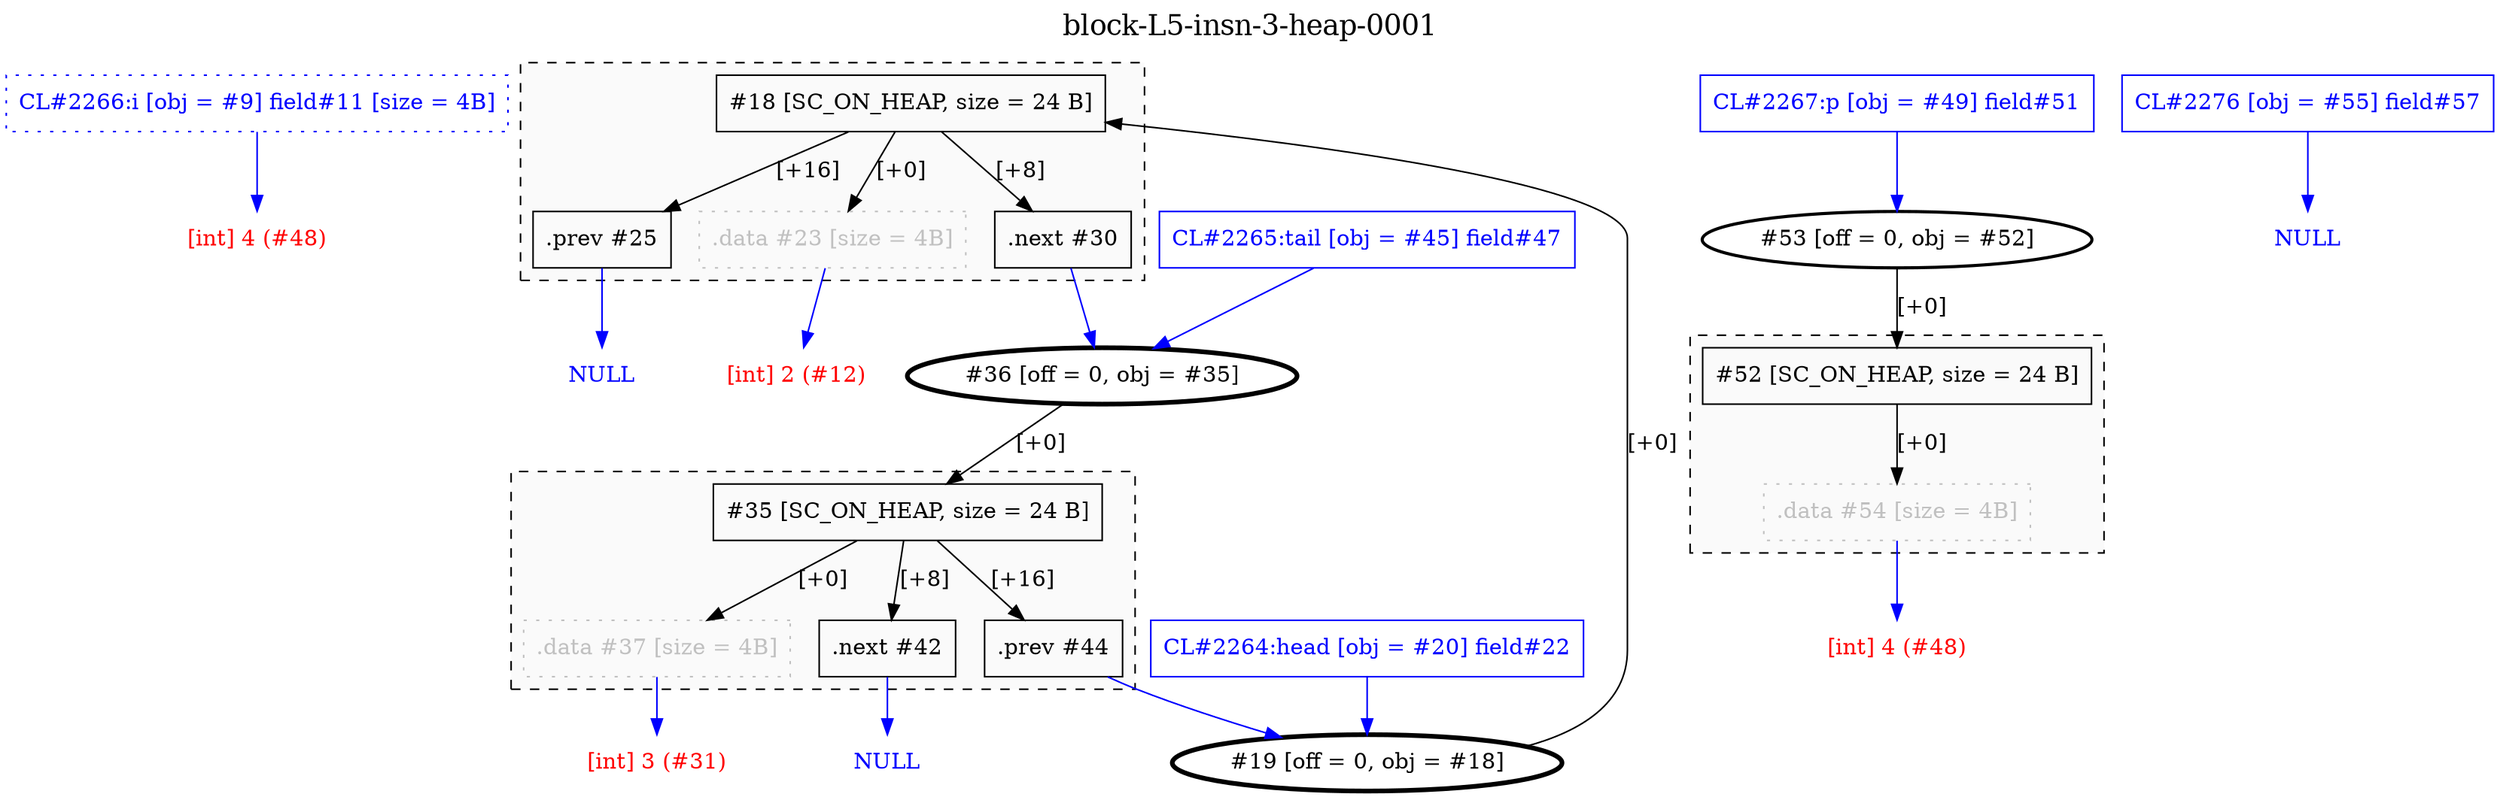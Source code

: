 digraph "block-L5-insn-3-heap-0001" {
	label=<<FONT POINT-SIZE="18">block-L5-insn-3-heap-0001</FONT>>;
	clusterrank=local;
	labelloc=t;
	"9" [shape=box, color=blue, fontcolor=blue, style=dotted, label="CL#2266:i [obj = #9] field#11 [size = 4B]"];
subgraph "cluster1" {
	rank=same;
	label="";
	color=black;
	fontcolor=black;
	bgcolor=gray98;
	style=dashed;
	penwidth=1.0;
	"18" [shape=box, color=black, fontcolor=black, label="#18 [SC_ON_HEAP, size = 24 B]"];
	"23" [shape=box, color=gray, fontcolor=gray, style=dotted, label=".data #23 [size = 4B]"];
	"18" -> "23" [color=black, fontcolor=black, label="[+0]"];
	"30" [shape=box, color=black, fontcolor=black, label=".next #30"];
	"18" -> "30" [color=black, fontcolor=black, label="[+8]"];
	"25" [shape=box, color=black, fontcolor=black, label=".prev #25"];
	"18" -> "25" [color=black, fontcolor=black, label="[+16]"];
}
	"20" [shape=box, color=blue, fontcolor=blue, label="CL#2264:head [obj = #20] field#22"];
subgraph "cluster2" {
	rank=same;
	label="";
	color=black;
	fontcolor=black;
	bgcolor=gray98;
	style=dashed;
	penwidth=1.0;
	"35" [shape=box, color=black, fontcolor=black, label="#35 [SC_ON_HEAP, size = 24 B]"];
	"37" [shape=box, color=gray, fontcolor=gray, style=dotted, label=".data #37 [size = 4B]"];
	"35" -> "37" [color=black, fontcolor=black, label="[+0]"];
	"42" [shape=box, color=black, fontcolor=black, label=".next #42"];
	"35" -> "42" [color=black, fontcolor=black, label="[+8]"];
	"44" [shape=box, color=black, fontcolor=black, label=".prev #44"];
	"35" -> "44" [color=black, fontcolor=black, label="[+16]"];
}
	"45" [shape=box, color=blue, fontcolor=blue, label="CL#2265:tail [obj = #45] field#47"];
	"49" [shape=box, color=blue, fontcolor=blue, label="CL#2267:p [obj = #49] field#51"];
subgraph "cluster3" {
	rank=same;
	label="";
	color=black;
	fontcolor=black;
	bgcolor=gray98;
	style=dashed;
	penwidth=1.0;
	"52" [shape=box, color=black, fontcolor=black, label="#52 [SC_ON_HEAP, size = 24 B]"];
	"54" [shape=box, color=gray, fontcolor=gray, style=dotted, label=".data #54 [size = 4B]"];
	"52" -> "54" [color=black, fontcolor=black, label="[+0]"];
}
	"55" [shape=box, color=blue, fontcolor=blue, label="CL#2276 [obj = #55] field#57"];
	"19" [shape=ellipse, penwidth=3, fontcolor=black, label="#19 [off = 0, obj = #18]"];
	"19" -> "18" [color=black, fontcolor=black, label="[+0]"];
	"36" [shape=ellipse, penwidth=3, fontcolor=black, label="#36 [off = 0, obj = #35]"];
	"36" -> "35" [color=black, fontcolor=black, label="[+0]"];
	"53" [shape=ellipse, penwidth=2, fontcolor=black, label="#53 [off = 0, obj = #52]"];
	"53" -> "52" [color=black, fontcolor=black, label="[+0]"];
	"lonely4" [shape=plaintext, fontcolor=red, label="[int] 4 (#48)"];
	"9" -> "lonely4" [color=blue, fontcolor=blue];
	"lonely5" [shape=plaintext, fontcolor=red, label="[int] 2 (#12)"];
	"23" -> "lonely5" [color=blue, fontcolor=blue];
	"30" -> "36" [color=blue, fontcolor=blue];
	"lonely6" [shape=plaintext, fontcolor=blue, label="NULL"];
	"25" -> "lonely6" [color=blue, fontcolor=blue];
	"20" -> "19" [color=blue, fontcolor=blue];
	"lonely7" [shape=plaintext, fontcolor=red, label="[int] 3 (#31)"];
	"37" -> "lonely7" [color=blue, fontcolor=blue];
	"lonely8" [shape=plaintext, fontcolor=blue, label="NULL"];
	"42" -> "lonely8" [color=blue, fontcolor=blue];
	"44" -> "19" [color=blue, fontcolor=blue];
	"45" -> "36" [color=blue, fontcolor=blue];
	"49" -> "53" [color=blue, fontcolor=blue];
	"lonely9" [shape=plaintext, fontcolor=red, label="[int] 4 (#48)"];
	"54" -> "lonely9" [color=blue, fontcolor=blue];
	"lonely10" [shape=plaintext, fontcolor=blue, label="NULL"];
	"55" -> "lonely10" [color=blue, fontcolor=blue];
}
